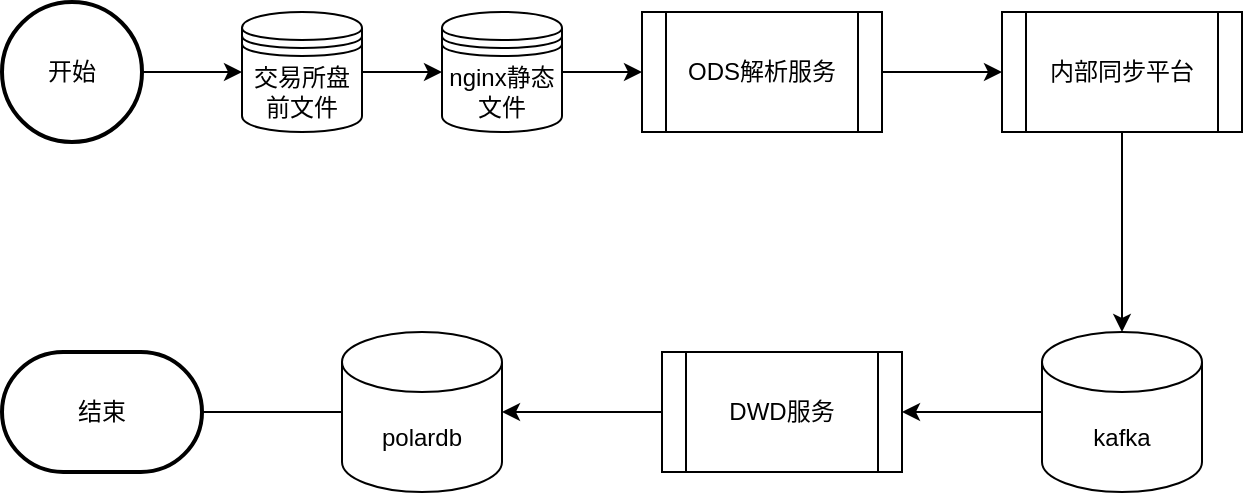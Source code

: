 <mxfile version="27.2.0">
  <diagram name="第 1 页" id="_CcGlVhLUjaCOkMFiAqN">
    <mxGraphModel dx="1426" dy="785" grid="1" gridSize="10" guides="1" tooltips="1" connect="1" arrows="1" fold="1" page="1" pageScale="1" pageWidth="827" pageHeight="1169" math="0" shadow="0">
      <root>
        <mxCell id="0" />
        <mxCell id="1" parent="0" />
        <mxCell id="i8TlHzL38ZyyF7EfmPJZ-25" value="" style="edgeStyle=orthogonalEdgeStyle;rounded=0;orthogonalLoop=1;jettySize=auto;html=1;" edge="1" parent="1" source="i8TlHzL38ZyyF7EfmPJZ-1" target="i8TlHzL38ZyyF7EfmPJZ-10">
          <mxGeometry relative="1" as="geometry" />
        </mxCell>
        <mxCell id="i8TlHzL38ZyyF7EfmPJZ-1" value="交易所盘前文件" style="shape=datastore;whiteSpace=wrap;html=1;" vertex="1" parent="1">
          <mxGeometry x="230" y="170" width="60" height="60" as="geometry" />
        </mxCell>
        <mxCell id="i8TlHzL38ZyyF7EfmPJZ-18" value="" style="edgeStyle=orthogonalEdgeStyle;rounded=0;orthogonalLoop=1;jettySize=auto;html=1;" edge="1" parent="1" source="i8TlHzL38ZyyF7EfmPJZ-10" target="i8TlHzL38ZyyF7EfmPJZ-12">
          <mxGeometry relative="1" as="geometry" />
        </mxCell>
        <mxCell id="i8TlHzL38ZyyF7EfmPJZ-10" value="nginx静态文件" style="shape=datastore;whiteSpace=wrap;html=1;" vertex="1" parent="1">
          <mxGeometry x="330" y="170" width="60" height="60" as="geometry" />
        </mxCell>
        <mxCell id="i8TlHzL38ZyyF7EfmPJZ-19" value="" style="edgeStyle=orthogonalEdgeStyle;rounded=0;orthogonalLoop=1;jettySize=auto;html=1;" edge="1" parent="1" source="i8TlHzL38ZyyF7EfmPJZ-12" target="i8TlHzL38ZyyF7EfmPJZ-13">
          <mxGeometry relative="1" as="geometry" />
        </mxCell>
        <mxCell id="i8TlHzL38ZyyF7EfmPJZ-12" value="ODS解析服务" style="shape=process;whiteSpace=wrap;html=1;backgroundOutline=1;" vertex="1" parent="1">
          <mxGeometry x="430" y="170" width="120" height="60" as="geometry" />
        </mxCell>
        <mxCell id="i8TlHzL38ZyyF7EfmPJZ-20" value="" style="edgeStyle=orthogonalEdgeStyle;rounded=0;orthogonalLoop=1;jettySize=auto;html=1;" edge="1" parent="1" source="i8TlHzL38ZyyF7EfmPJZ-13" target="i8TlHzL38ZyyF7EfmPJZ-14">
          <mxGeometry relative="1" as="geometry" />
        </mxCell>
        <mxCell id="i8TlHzL38ZyyF7EfmPJZ-13" value="内部同步平台" style="shape=process;whiteSpace=wrap;html=1;backgroundOutline=1;" vertex="1" parent="1">
          <mxGeometry x="610" y="170" width="120" height="60" as="geometry" />
        </mxCell>
        <mxCell id="i8TlHzL38ZyyF7EfmPJZ-21" value="" style="edgeStyle=orthogonalEdgeStyle;rounded=0;orthogonalLoop=1;jettySize=auto;html=1;" edge="1" parent="1" source="i8TlHzL38ZyyF7EfmPJZ-14" target="i8TlHzL38ZyyF7EfmPJZ-15">
          <mxGeometry relative="1" as="geometry" />
        </mxCell>
        <mxCell id="i8TlHzL38ZyyF7EfmPJZ-14" value="kafka" style="shape=cylinder3;whiteSpace=wrap;html=1;boundedLbl=1;backgroundOutline=1;size=15;" vertex="1" parent="1">
          <mxGeometry x="630" y="330" width="80" height="80" as="geometry" />
        </mxCell>
        <mxCell id="i8TlHzL38ZyyF7EfmPJZ-22" value="" style="edgeStyle=orthogonalEdgeStyle;rounded=0;orthogonalLoop=1;jettySize=auto;html=1;" edge="1" parent="1" source="i8TlHzL38ZyyF7EfmPJZ-15" target="i8TlHzL38ZyyF7EfmPJZ-16">
          <mxGeometry relative="1" as="geometry" />
        </mxCell>
        <mxCell id="i8TlHzL38ZyyF7EfmPJZ-15" value="DWD服务" style="shape=process;whiteSpace=wrap;html=1;backgroundOutline=1;" vertex="1" parent="1">
          <mxGeometry x="440" y="340" width="120" height="60" as="geometry" />
        </mxCell>
        <mxCell id="i8TlHzL38ZyyF7EfmPJZ-24" value="" style="edgeStyle=orthogonalEdgeStyle;rounded=0;orthogonalLoop=1;jettySize=auto;html=1;" edge="1" parent="1" source="i8TlHzL38ZyyF7EfmPJZ-16">
          <mxGeometry relative="1" as="geometry">
            <mxPoint x="200" y="370" as="targetPoint" />
          </mxGeometry>
        </mxCell>
        <mxCell id="i8TlHzL38ZyyF7EfmPJZ-16" value="polardb" style="shape=cylinder3;whiteSpace=wrap;html=1;boundedLbl=1;backgroundOutline=1;size=15;" vertex="1" parent="1">
          <mxGeometry x="280" y="330" width="80" height="80" as="geometry" />
        </mxCell>
        <mxCell id="i8TlHzL38ZyyF7EfmPJZ-28" value="结束" style="strokeWidth=2;html=1;shape=mxgraph.flowchart.terminator;whiteSpace=wrap;" vertex="1" parent="1">
          <mxGeometry x="110" y="340" width="100" height="60" as="geometry" />
        </mxCell>
        <mxCell id="i8TlHzL38ZyyF7EfmPJZ-32" value="" style="edgeStyle=orthogonalEdgeStyle;rounded=0;orthogonalLoop=1;jettySize=auto;html=1;" edge="1" parent="1" source="i8TlHzL38ZyyF7EfmPJZ-30" target="i8TlHzL38ZyyF7EfmPJZ-1">
          <mxGeometry relative="1" as="geometry" />
        </mxCell>
        <mxCell id="i8TlHzL38ZyyF7EfmPJZ-30" value="开始" style="strokeWidth=2;html=1;shape=mxgraph.flowchart.start_2;whiteSpace=wrap;" vertex="1" parent="1">
          <mxGeometry x="110" y="165" width="70" height="70" as="geometry" />
        </mxCell>
      </root>
    </mxGraphModel>
  </diagram>
</mxfile>
